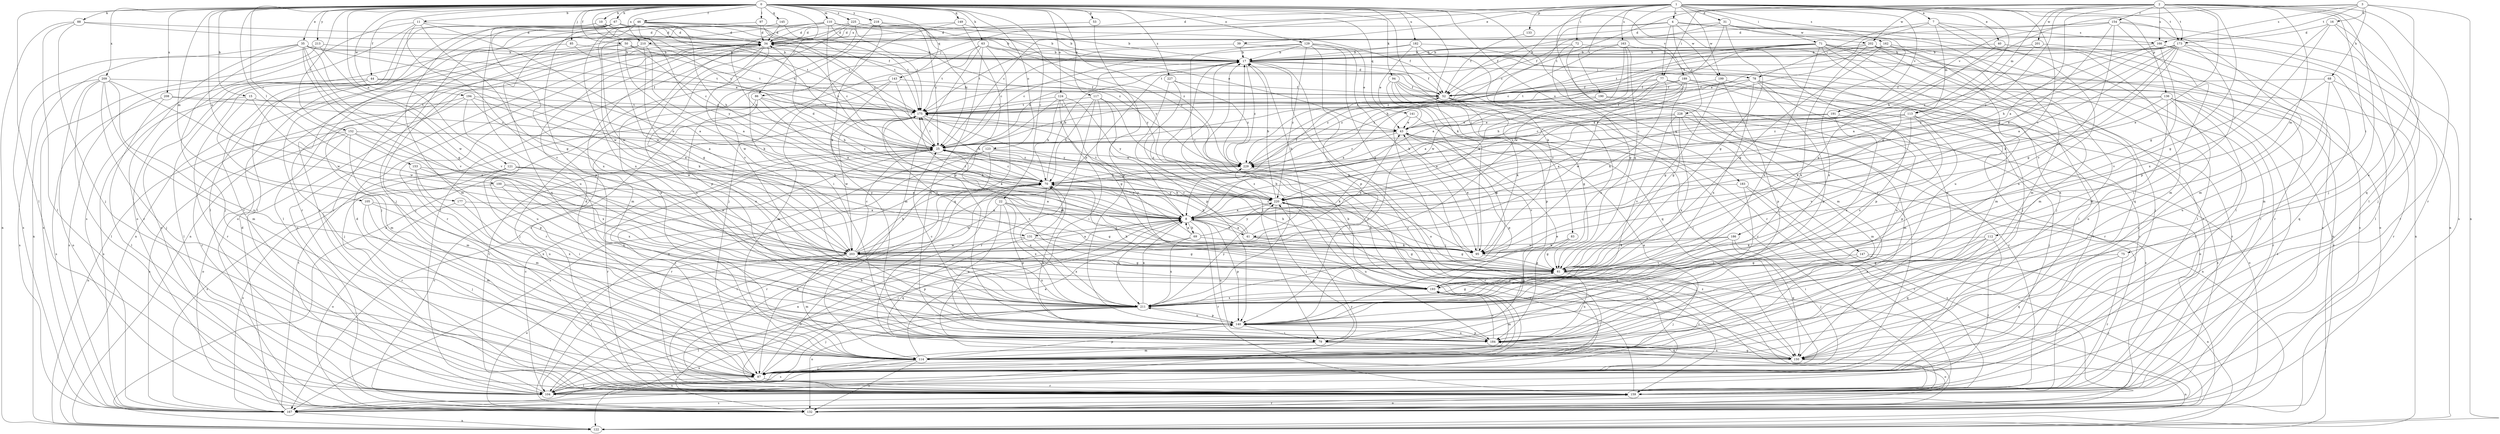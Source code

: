 strict digraph  {
0;
1;
2;
3;
4;
7;
8;
10;
11;
15;
16;
17;
22;
25;
31;
34;
35;
39;
40;
41;
43;
44;
46;
50;
52;
53;
61;
63;
67;
68;
69;
70;
71;
72;
75;
77;
78;
79;
83;
85;
86;
87;
88;
94;
95;
97;
100;
104;
105;
110;
112;
113;
114;
117;
121;
122;
123;
124;
129;
131;
132;
133;
136;
140;
141;
143;
145;
147;
149;
150;
152;
153;
154;
159;
162;
163;
166;
167;
173;
175;
177;
182;
183;
184;
186;
189;
190;
191;
193;
194;
199;
201;
202;
203;
208;
209;
210;
211;
213;
218;
220;
225;
227;
228;
229;
0 -> 10  [label=b];
0 -> 11  [label=b];
0 -> 15  [label=b];
0 -> 22  [label=c];
0 -> 25  [label=c];
0 -> 35  [label=e];
0 -> 44  [label=f];
0 -> 46  [label=f];
0 -> 50  [label=f];
0 -> 53  [label=g];
0 -> 63  [label=h];
0 -> 67  [label=h];
0 -> 83  [label=j];
0 -> 85  [label=j];
0 -> 86  [label=j];
0 -> 88  [label=k];
0 -> 94  [label=k];
0 -> 95  [label=k];
0 -> 97  [label=l];
0 -> 100  [label=l];
0 -> 104  [label=l];
0 -> 105  [label=m];
0 -> 110  [label=m];
0 -> 117  [label=n];
0 -> 121  [label=n];
0 -> 123  [label=o];
0 -> 124  [label=o];
0 -> 129  [label=o];
0 -> 141  [label=q];
0 -> 143  [label=q];
0 -> 145  [label=q];
0 -> 147  [label=q];
0 -> 149  [label=q];
0 -> 152  [label=r];
0 -> 153  [label=r];
0 -> 177  [label=u];
0 -> 182  [label=u];
0 -> 183  [label=u];
0 -> 194  [label=w];
0 -> 199  [label=w];
0 -> 208  [label=x];
0 -> 209  [label=x];
0 -> 210  [label=x];
0 -> 213  [label=y];
0 -> 218  [label=y];
0 -> 225  [label=z];
0 -> 227  [label=z];
1 -> 4  [label=a];
1 -> 7  [label=a];
1 -> 25  [label=c];
1 -> 31  [label=d];
1 -> 34  [label=d];
1 -> 39  [label=e];
1 -> 40  [label=e];
1 -> 61  [label=g];
1 -> 71  [label=i];
1 -> 72  [label=i];
1 -> 86  [label=j];
1 -> 87  [label=j];
1 -> 133  [label=p];
1 -> 136  [label=p];
1 -> 162  [label=s];
1 -> 163  [label=s];
1 -> 173  [label=t];
1 -> 186  [label=v];
1 -> 189  [label=v];
1 -> 190  [label=v];
1 -> 191  [label=v];
1 -> 199  [label=w];
2 -> 8  [label=a];
2 -> 25  [label=c];
2 -> 41  [label=e];
2 -> 61  [label=g];
2 -> 75  [label=i];
2 -> 77  [label=i];
2 -> 87  [label=j];
2 -> 104  [label=l];
2 -> 112  [label=m];
2 -> 113  [label=m];
2 -> 154  [label=r];
2 -> 159  [label=r];
2 -> 166  [label=s];
2 -> 173  [label=t];
2 -> 201  [label=w];
2 -> 202  [label=w];
2 -> 220  [label=y];
3 -> 16  [label=b];
3 -> 68  [label=h];
3 -> 122  [label=n];
3 -> 166  [label=s];
3 -> 173  [label=t];
3 -> 175  [label=t];
3 -> 184  [label=u];
3 -> 191  [label=v];
4 -> 77  [label=i];
4 -> 95  [label=k];
4 -> 122  [label=n];
4 -> 150  [label=q];
4 -> 202  [label=w];
4 -> 210  [label=x];
4 -> 228  [label=z];
7 -> 8  [label=a];
7 -> 78  [label=i];
7 -> 113  [label=m];
7 -> 114  [label=m];
7 -> 166  [label=s];
7 -> 184  [label=u];
8 -> 41  [label=e];
8 -> 69  [label=h];
8 -> 87  [label=j];
8 -> 131  [label=o];
8 -> 140  [label=p];
8 -> 159  [label=r];
8 -> 175  [label=t];
8 -> 184  [label=u];
8 -> 211  [label=x];
10 -> 34  [label=d];
10 -> 43  [label=e];
10 -> 114  [label=m];
10 -> 159  [label=r];
10 -> 175  [label=t];
11 -> 34  [label=d];
11 -> 61  [label=g];
11 -> 131  [label=o];
11 -> 132  [label=o];
11 -> 167  [label=s];
11 -> 193  [label=v];
15 -> 114  [label=m];
15 -> 167  [label=s];
15 -> 175  [label=t];
15 -> 203  [label=w];
16 -> 34  [label=d];
16 -> 61  [label=g];
16 -> 87  [label=j];
16 -> 150  [label=q];
16 -> 211  [label=x];
17 -> 52  [label=f];
17 -> 78  [label=i];
17 -> 104  [label=l];
17 -> 132  [label=o];
17 -> 159  [label=r];
17 -> 229  [label=z];
22 -> 8  [label=a];
22 -> 61  [label=g];
22 -> 140  [label=p];
22 -> 184  [label=u];
22 -> 203  [label=w];
22 -> 211  [label=x];
25 -> 17  [label=b];
25 -> 159  [label=r];
25 -> 175  [label=t];
25 -> 193  [label=v];
25 -> 229  [label=z];
31 -> 34  [label=d];
31 -> 52  [label=f];
31 -> 61  [label=g];
31 -> 104  [label=l];
31 -> 114  [label=m];
31 -> 184  [label=u];
31 -> 203  [label=w];
34 -> 17  [label=b];
34 -> 25  [label=c];
34 -> 104  [label=l];
34 -> 114  [label=m];
34 -> 132  [label=o];
34 -> 140  [label=p];
34 -> 159  [label=r];
34 -> 184  [label=u];
34 -> 203  [label=w];
35 -> 8  [label=a];
35 -> 17  [label=b];
35 -> 43  [label=e];
35 -> 61  [label=g];
35 -> 87  [label=j];
35 -> 159  [label=r];
35 -> 167  [label=s];
35 -> 193  [label=v];
35 -> 203  [label=w];
35 -> 211  [label=x];
39 -> 17  [label=b];
39 -> 104  [label=l];
39 -> 175  [label=t];
40 -> 17  [label=b];
40 -> 61  [label=g];
40 -> 159  [label=r];
40 -> 167  [label=s];
41 -> 8  [label=a];
41 -> 17  [label=b];
41 -> 25  [label=c];
41 -> 61  [label=g];
41 -> 70  [label=h];
41 -> 95  [label=k];
43 -> 25  [label=c];
43 -> 140  [label=p];
43 -> 193  [label=v];
43 -> 229  [label=z];
44 -> 8  [label=a];
44 -> 52  [label=f];
44 -> 95  [label=k];
44 -> 104  [label=l];
44 -> 159  [label=r];
44 -> 167  [label=s];
46 -> 34  [label=d];
46 -> 43  [label=e];
46 -> 70  [label=h];
46 -> 87  [label=j];
46 -> 132  [label=o];
46 -> 150  [label=q];
46 -> 159  [label=r];
46 -> 175  [label=t];
46 -> 203  [label=w];
46 -> 211  [label=x];
46 -> 220  [label=y];
46 -> 229  [label=z];
50 -> 17  [label=b];
50 -> 25  [label=c];
50 -> 87  [label=j];
50 -> 95  [label=k];
50 -> 122  [label=n];
50 -> 175  [label=t];
52 -> 34  [label=d];
52 -> 61  [label=g];
52 -> 95  [label=k];
52 -> 132  [label=o];
52 -> 175  [label=t];
53 -> 34  [label=d];
53 -> 140  [label=p];
61 -> 87  [label=j];
61 -> 175  [label=t];
61 -> 184  [label=u];
61 -> 193  [label=v];
63 -> 17  [label=b];
63 -> 114  [label=m];
63 -> 150  [label=q];
63 -> 167  [label=s];
63 -> 175  [label=t];
63 -> 184  [label=u];
63 -> 220  [label=y];
63 -> 229  [label=z];
67 -> 17  [label=b];
67 -> 25  [label=c];
67 -> 34  [label=d];
67 -> 104  [label=l];
67 -> 140  [label=p];
67 -> 159  [label=r];
67 -> 175  [label=t];
67 -> 184  [label=u];
67 -> 211  [label=x];
68 -> 52  [label=f];
68 -> 150  [label=q];
68 -> 159  [label=r];
68 -> 184  [label=u];
68 -> 211  [label=x];
69 -> 8  [label=a];
69 -> 25  [label=c];
69 -> 61  [label=g];
69 -> 132  [label=o];
69 -> 211  [label=x];
69 -> 220  [label=y];
70 -> 17  [label=b];
70 -> 25  [label=c];
70 -> 34  [label=d];
70 -> 52  [label=f];
70 -> 104  [label=l];
70 -> 159  [label=r];
70 -> 211  [label=x];
70 -> 220  [label=y];
71 -> 17  [label=b];
71 -> 25  [label=c];
71 -> 70  [label=h];
71 -> 87  [label=j];
71 -> 114  [label=m];
71 -> 132  [label=o];
71 -> 150  [label=q];
71 -> 159  [label=r];
71 -> 175  [label=t];
71 -> 211  [label=x];
71 -> 229  [label=z];
72 -> 17  [label=b];
72 -> 61  [label=g];
72 -> 114  [label=m];
72 -> 122  [label=n];
75 -> 61  [label=g];
75 -> 150  [label=q];
75 -> 159  [label=r];
77 -> 8  [label=a];
77 -> 52  [label=f];
77 -> 61  [label=g];
77 -> 95  [label=k];
77 -> 132  [label=o];
77 -> 203  [label=w];
77 -> 229  [label=z];
78 -> 8  [label=a];
78 -> 52  [label=f];
78 -> 104  [label=l];
78 -> 140  [label=p];
78 -> 159  [label=r];
78 -> 184  [label=u];
78 -> 211  [label=x];
78 -> 229  [label=z];
79 -> 34  [label=d];
79 -> 43  [label=e];
79 -> 114  [label=m];
79 -> 132  [label=o];
79 -> 150  [label=q];
79 -> 167  [label=s];
83 -> 61  [label=g];
83 -> 95  [label=k];
83 -> 140  [label=p];
85 -> 17  [label=b];
85 -> 132  [label=o];
85 -> 175  [label=t];
86 -> 8  [label=a];
86 -> 70  [label=h];
86 -> 87  [label=j];
86 -> 175  [label=t];
86 -> 211  [label=x];
87 -> 17  [label=b];
87 -> 25  [label=c];
87 -> 70  [label=h];
87 -> 104  [label=l];
87 -> 159  [label=r];
88 -> 34  [label=d];
88 -> 52  [label=f];
88 -> 87  [label=j];
88 -> 104  [label=l];
88 -> 122  [label=n];
94 -> 52  [label=f];
94 -> 87  [label=j];
94 -> 140  [label=p];
94 -> 150  [label=q];
94 -> 159  [label=r];
94 -> 211  [label=x];
95 -> 25  [label=c];
95 -> 43  [label=e];
95 -> 61  [label=g];
95 -> 70  [label=h];
97 -> 25  [label=c];
97 -> 34  [label=d];
97 -> 159  [label=r];
100 -> 8  [label=a];
100 -> 167  [label=s];
100 -> 211  [label=x];
100 -> 220  [label=y];
104 -> 8  [label=a];
104 -> 17  [label=b];
104 -> 25  [label=c];
104 -> 175  [label=t];
105 -> 8  [label=a];
105 -> 87  [label=j];
105 -> 114  [label=m];
105 -> 211  [label=x];
110 -> 17  [label=b];
110 -> 34  [label=d];
110 -> 52  [label=f];
110 -> 70  [label=h];
110 -> 104  [label=l];
110 -> 175  [label=t];
110 -> 203  [label=w];
110 -> 229  [label=z];
112 -> 79  [label=i];
112 -> 95  [label=k];
112 -> 104  [label=l];
112 -> 150  [label=q];
112 -> 211  [label=x];
113 -> 25  [label=c];
113 -> 43  [label=e];
113 -> 140  [label=p];
113 -> 167  [label=s];
113 -> 193  [label=v];
113 -> 211  [label=x];
113 -> 220  [label=y];
114 -> 8  [label=a];
114 -> 34  [label=d];
114 -> 43  [label=e];
114 -> 87  [label=j];
114 -> 132  [label=o];
114 -> 140  [label=p];
114 -> 167  [label=s];
117 -> 8  [label=a];
117 -> 70  [label=h];
117 -> 95  [label=k];
117 -> 159  [label=r];
117 -> 175  [label=t];
117 -> 193  [label=v];
121 -> 8  [label=a];
121 -> 70  [label=h];
121 -> 79  [label=i];
121 -> 159  [label=r];
121 -> 167  [label=s];
121 -> 203  [label=w];
123 -> 87  [label=j];
123 -> 95  [label=k];
123 -> 159  [label=r];
123 -> 167  [label=s];
123 -> 229  [label=z];
124 -> 61  [label=g];
124 -> 70  [label=h];
124 -> 79  [label=i];
124 -> 132  [label=o];
124 -> 175  [label=t];
124 -> 220  [label=y];
129 -> 17  [label=b];
129 -> 25  [label=c];
129 -> 43  [label=e];
129 -> 61  [label=g];
129 -> 95  [label=k];
129 -> 140  [label=p];
129 -> 159  [label=r];
129 -> 220  [label=y];
131 -> 61  [label=g];
131 -> 70  [label=h];
131 -> 150  [label=q];
131 -> 203  [label=w];
131 -> 211  [label=x];
132 -> 25  [label=c];
132 -> 159  [label=r];
132 -> 229  [label=z];
133 -> 52  [label=f];
136 -> 87  [label=j];
136 -> 95  [label=k];
136 -> 150  [label=q];
136 -> 159  [label=r];
136 -> 167  [label=s];
136 -> 175  [label=t];
136 -> 184  [label=u];
136 -> 229  [label=z];
140 -> 25  [label=c];
140 -> 79  [label=i];
140 -> 184  [label=u];
140 -> 211  [label=x];
141 -> 43  [label=e];
141 -> 87  [label=j];
141 -> 122  [label=n];
143 -> 25  [label=c];
143 -> 52  [label=f];
143 -> 79  [label=i];
143 -> 114  [label=m];
143 -> 159  [label=r];
145 -> 34  [label=d];
145 -> 175  [label=t];
145 -> 203  [label=w];
147 -> 61  [label=g];
147 -> 122  [label=n];
147 -> 132  [label=o];
147 -> 184  [label=u];
149 -> 34  [label=d];
149 -> 87  [label=j];
149 -> 140  [label=p];
149 -> 229  [label=z];
150 -> 122  [label=n];
150 -> 184  [label=u];
150 -> 193  [label=v];
150 -> 220  [label=y];
152 -> 25  [label=c];
152 -> 114  [label=m];
152 -> 122  [label=n];
152 -> 132  [label=o];
152 -> 140  [label=p];
152 -> 167  [label=s];
152 -> 211  [label=x];
152 -> 229  [label=z];
153 -> 70  [label=h];
153 -> 114  [label=m];
153 -> 184  [label=u];
153 -> 211  [label=x];
154 -> 8  [label=a];
154 -> 34  [label=d];
154 -> 52  [label=f];
154 -> 70  [label=h];
154 -> 114  [label=m];
154 -> 140  [label=p];
154 -> 167  [label=s];
154 -> 193  [label=v];
159 -> 34  [label=d];
159 -> 70  [label=h];
159 -> 132  [label=o];
159 -> 167  [label=s];
159 -> 220  [label=y];
162 -> 17  [label=b];
162 -> 52  [label=f];
162 -> 61  [label=g];
162 -> 114  [label=m];
162 -> 159  [label=r];
162 -> 211  [label=x];
163 -> 8  [label=a];
163 -> 17  [label=b];
163 -> 61  [label=g];
163 -> 87  [label=j];
163 -> 203  [label=w];
163 -> 229  [label=z];
166 -> 17  [label=b];
166 -> 104  [label=l];
166 -> 114  [label=m];
166 -> 193  [label=v];
166 -> 220  [label=y];
167 -> 34  [label=d];
167 -> 122  [label=n];
167 -> 175  [label=t];
167 -> 220  [label=y];
173 -> 8  [label=a];
173 -> 17  [label=b];
173 -> 43  [label=e];
173 -> 61  [label=g];
173 -> 70  [label=h];
173 -> 79  [label=i];
173 -> 95  [label=k];
173 -> 159  [label=r];
173 -> 220  [label=y];
173 -> 229  [label=z];
175 -> 43  [label=e];
175 -> 70  [label=h];
175 -> 95  [label=k];
175 -> 203  [label=w];
175 -> 220  [label=y];
177 -> 8  [label=a];
177 -> 132  [label=o];
177 -> 211  [label=x];
182 -> 17  [label=b];
182 -> 25  [label=c];
182 -> 43  [label=e];
182 -> 122  [label=n];
182 -> 159  [label=r];
182 -> 184  [label=u];
183 -> 79  [label=i];
183 -> 159  [label=r];
183 -> 167  [label=s];
183 -> 220  [label=y];
184 -> 70  [label=h];
184 -> 140  [label=p];
184 -> 150  [label=q];
184 -> 193  [label=v];
186 -> 87  [label=j];
186 -> 95  [label=k];
186 -> 150  [label=q];
186 -> 193  [label=v];
186 -> 203  [label=w];
189 -> 52  [label=f];
189 -> 70  [label=h];
189 -> 140  [label=p];
189 -> 159  [label=r];
189 -> 175  [label=t];
189 -> 220  [label=y];
189 -> 229  [label=z];
190 -> 8  [label=a];
190 -> 114  [label=m];
190 -> 159  [label=r];
190 -> 175  [label=t];
191 -> 8  [label=a];
191 -> 25  [label=c];
191 -> 43  [label=e];
191 -> 87  [label=j];
191 -> 211  [label=x];
193 -> 70  [label=h];
193 -> 114  [label=m];
193 -> 211  [label=x];
194 -> 8  [label=a];
194 -> 87  [label=j];
194 -> 159  [label=r];
194 -> 175  [label=t];
194 -> 184  [label=u];
194 -> 203  [label=w];
199 -> 52  [label=f];
199 -> 61  [label=g];
199 -> 140  [label=p];
199 -> 159  [label=r];
201 -> 8  [label=a];
201 -> 17  [label=b];
201 -> 167  [label=s];
202 -> 17  [label=b];
202 -> 87  [label=j];
202 -> 104  [label=l];
202 -> 114  [label=m];
202 -> 175  [label=t];
202 -> 211  [label=x];
203 -> 8  [label=a];
203 -> 17  [label=b];
203 -> 25  [label=c];
203 -> 43  [label=e];
203 -> 61  [label=g];
203 -> 70  [label=h];
203 -> 104  [label=l];
203 -> 114  [label=m];
203 -> 132  [label=o];
203 -> 140  [label=p];
203 -> 211  [label=x];
208 -> 25  [label=c];
208 -> 104  [label=l];
208 -> 167  [label=s];
208 -> 175  [label=t];
209 -> 52  [label=f];
209 -> 87  [label=j];
209 -> 104  [label=l];
209 -> 114  [label=m];
209 -> 132  [label=o];
209 -> 167  [label=s];
209 -> 184  [label=u];
209 -> 203  [label=w];
210 -> 8  [label=a];
210 -> 17  [label=b];
210 -> 61  [label=g];
210 -> 87  [label=j];
210 -> 122  [label=n];
211 -> 8  [label=a];
211 -> 17  [label=b];
211 -> 61  [label=g];
211 -> 87  [label=j];
211 -> 104  [label=l];
211 -> 122  [label=n];
211 -> 132  [label=o];
211 -> 140  [label=p];
211 -> 220  [label=y];
213 -> 17  [label=b];
213 -> 122  [label=n];
213 -> 167  [label=s];
213 -> 193  [label=v];
218 -> 17  [label=b];
218 -> 25  [label=c];
218 -> 34  [label=d];
218 -> 79  [label=i];
218 -> 95  [label=k];
220 -> 8  [label=a];
220 -> 17  [label=b];
220 -> 70  [label=h];
220 -> 79  [label=i];
220 -> 150  [label=q];
220 -> 175  [label=t];
220 -> 184  [label=u];
220 -> 229  [label=z];
225 -> 17  [label=b];
225 -> 25  [label=c];
225 -> 34  [label=d];
225 -> 104  [label=l];
225 -> 122  [label=n];
225 -> 193  [label=v];
225 -> 220  [label=y];
227 -> 52  [label=f];
227 -> 79  [label=i];
227 -> 140  [label=p];
227 -> 229  [label=z];
228 -> 8  [label=a];
228 -> 43  [label=e];
228 -> 114  [label=m];
228 -> 132  [label=o];
228 -> 167  [label=s];
228 -> 193  [label=v];
228 -> 211  [label=x];
229 -> 70  [label=h];
229 -> 104  [label=l];
}
